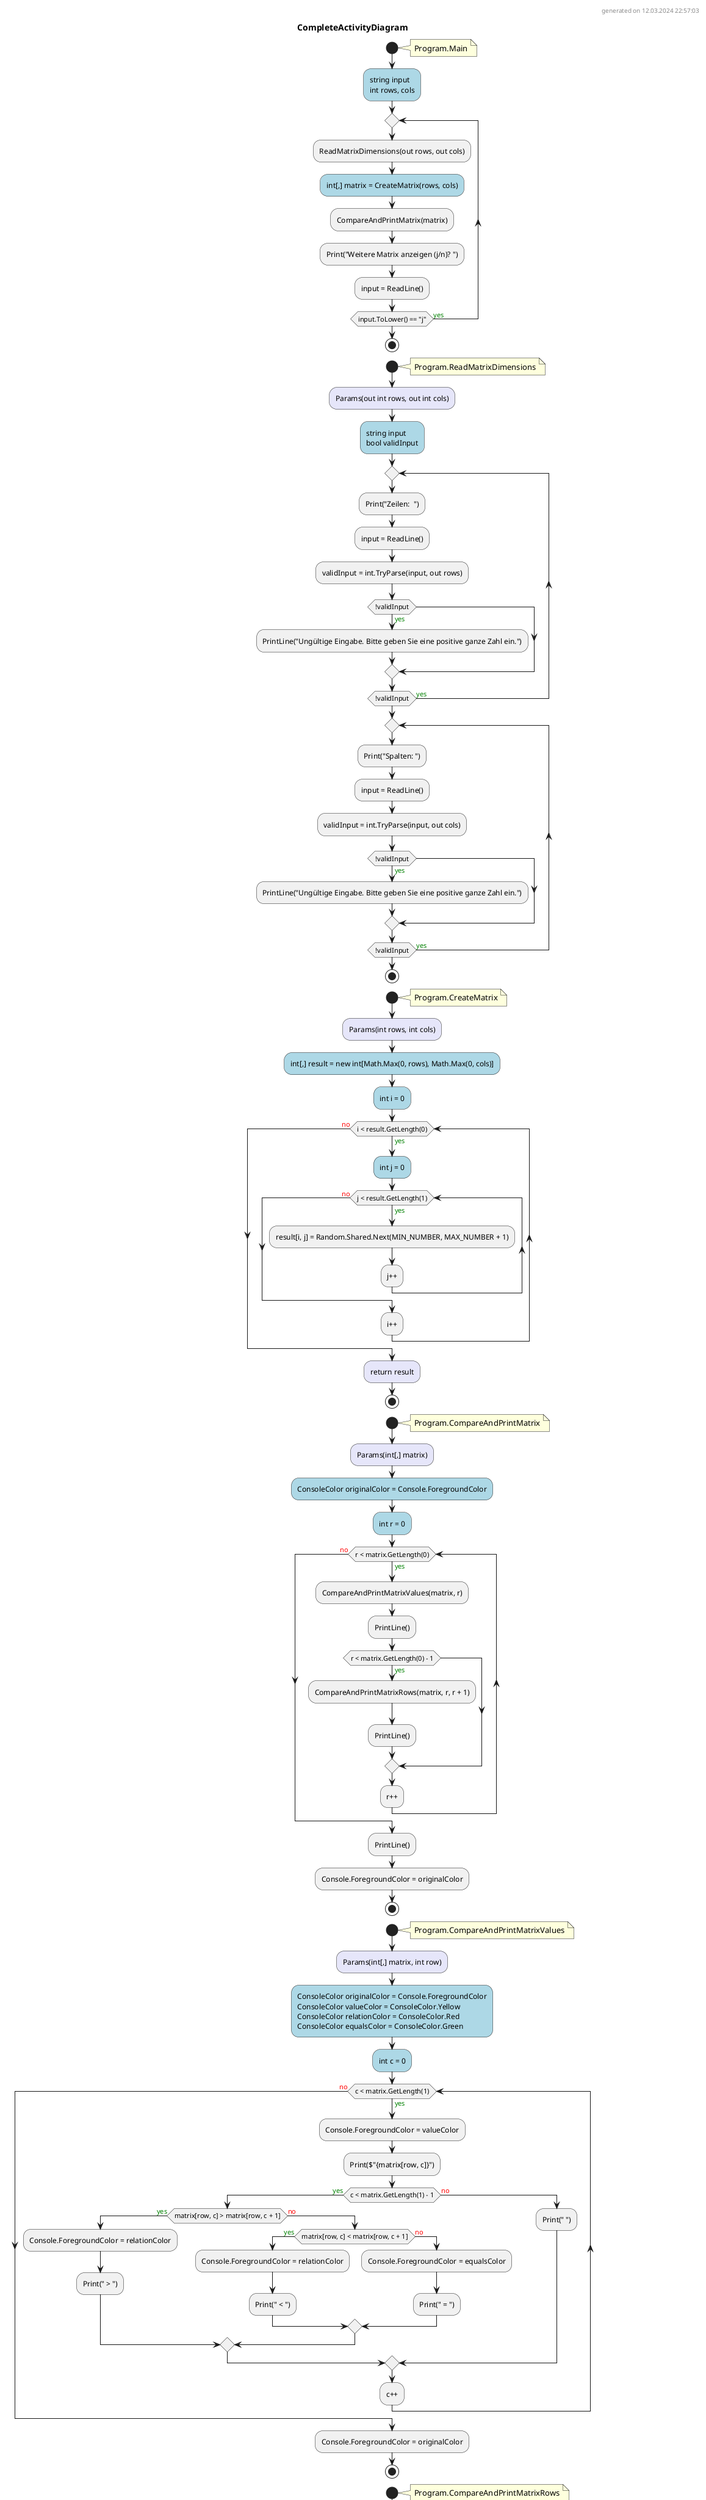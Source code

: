 @startuml CompleteActivityDiagram
header
generated on 12.03.2024 22:57:03
end header
title CompleteActivityDiagram
start
note right:  Program.Main
#LightBlue:string input
int rows, cols;
repeat
    :ReadMatrixDimensions(out rows, out cols);
    #LightBlue:int[,] matrix = CreateMatrix(rows, cols);
    :CompareAndPrintMatrix(matrix);
    :Print("Weitere Matrix anzeigen (j/n)? ");
    :input = ReadLine();
repeat while (input.ToLower() == "j") is (<color:green>yes)
stop
start
note right:  Program.ReadMatrixDimensions
#Lavender:Params(out int rows, out int cols);
#LightBlue:string input
bool validInput;
repeat
    :Print("Zeilen:  ");
    :input = ReadLine();
    :validInput = int.TryParse(input, out rows);
    if (!validInput) then (<color:green>yes)
        :PrintLine("Ungültige Eingabe. Bitte geben Sie eine positive ganze Zahl ein.");
    endif
repeat while (!validInput) is (<color:green>yes)
repeat
    :Print("Spalten: ");
    :input = ReadLine();
    :validInput = int.TryParse(input, out cols);
    if (!validInput) then (<color:green>yes)
        :PrintLine("Ungültige Eingabe. Bitte geben Sie eine positive ganze Zahl ein.");
    endif
repeat while (!validInput) is (<color:green>yes)
stop
start
note right:  Program.CreateMatrix
#Lavender:Params(int rows, int cols);
#LightBlue:int[,] result = new int[Math.Max(0, rows), Math.Max(0, cols)];
#LightBlue:int i = 0;
while (i < result.GetLength(0)) is (<color:green>yes)
    #LightBlue:int j = 0;
    while (j < result.GetLength(1)) is (<color:green>yes)
        :result[i, j] = Random.Shared.Next(MIN_NUMBER, MAX_NUMBER + 1);
    :j++;
    endwhile (<color:red>no)
:i++;
endwhile (<color:red>no)
#Lavender:return result;
stop
start
note right:  Program.CompareAndPrintMatrix
#Lavender:Params(int[,] matrix);
#LightBlue:ConsoleColor originalColor = Console.ForegroundColor;
#LightBlue:int r = 0;
while (r < matrix.GetLength(0)) is (<color:green>yes)
    :CompareAndPrintMatrixValues(matrix, r);
    :PrintLine();
    if (r < matrix.GetLength(0) - 1) then (<color:green>yes)
        :CompareAndPrintMatrixRows(matrix, r, r + 1);
        :PrintLine();
    endif
:r++;
endwhile (<color:red>no)
:PrintLine();
:Console.ForegroundColor = originalColor;
stop
start
note right:  Program.CompareAndPrintMatrixValues
#Lavender:Params(int[,] matrix, int row);
#LightBlue:ConsoleColor originalColor = Console.ForegroundColor
ConsoleColor valueColor = ConsoleColor.Yellow
ConsoleColor relationColor = ConsoleColor.Red
ConsoleColor equalsColor = ConsoleColor.Green;
#LightBlue:int c = 0;
while (c < matrix.GetLength(1)) is (<color:green>yes)
    :Console.ForegroundColor = valueColor;
    :Print($"{matrix[row, c]}");
    if (c < matrix.GetLength(1) - 1) then (<color:green>yes)
        if (matrix[row, c] > matrix[row, c + 1]) then (<color:green>yes)
            :Console.ForegroundColor = relationColor;
            :Print(" > ");
          else (<color:red>no)
            if (matrix[row, c] < matrix[row, c + 1]) then (<color:green>yes)
                :Console.ForegroundColor = relationColor;
                :Print(" < ");
              else (<color:red>no)
                  :Console.ForegroundColor = equalsColor;
                  :Print(" = ");
            endif
        endif
      else (<color:red>no)
          :Print(" ");
    endif
:c++;
endwhile (<color:red>no)
:Console.ForegroundColor = originalColor;
stop
start
note right:  Program.CompareAndPrintMatrixRows
#Lavender:Params(int[,] matrix, int firstRow, int secondRow);
#LightBlue:ConsoleColor originalColor = Console.ForegroundColor
ConsoleColor relationColor = ConsoleColor.Red
ConsoleColor equalsColor = ConsoleColor.Green;
if (firstRow >= 0 && firstRow < matrix.GetLength(0) && secondRow >= 0 && secondRow < matrix.GetLength(0)) then (<color:green>yes)
    #LightBlue:int c = 0;
    while (c < matrix.GetLength(1)) is (<color:green>yes)
        if (matrix[firstRow, c] > matrix[secondRow, c]) then (<color:green>yes)
            :Console.ForegroundColor = relationColor;
            :Print("V   ");
          else (<color:red>no)
            if (matrix[firstRow, c] < matrix[secondRow, c]) then (<color:green>yes)
                :Console.ForegroundColor = relationColor;
                :Print("A   ");
              else (<color:red>no)
                  :Console.ForegroundColor = equalsColor;
                  :Print("=   ");
            endif
        endif
    :c++;
    endwhile (<color:red>no)
endif
:Console.ForegroundColor = originalColor;
stop
footer
generated with the DiagramCreator by Prof.Gehrer
end footer
@enduml

